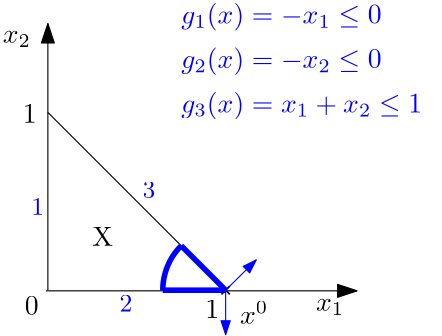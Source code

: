 <?xml version="1.0"?>
<!DOCTYPE ipe SYSTEM "ipe.dtd">
<ipe version="70212" creator="Ipe 7.2.13">
<info created="D:20200217115021" modified="D:20210223110946"/>
<ipestyle name="basic">
<symbol name="arrow/arc(spx)">
<path stroke="sym-stroke" fill="sym-stroke" pen="sym-pen">
0 0 m
-1 0.333 l
-1 -0.333 l
h
</path>
</symbol>
<symbol name="arrow/farc(spx)">
<path stroke="sym-stroke" fill="white" pen="sym-pen">
0 0 m
-1 0.333 l
-1 -0.333 l
h
</path>
</symbol>
<symbol name="arrow/ptarc(spx)">
<path stroke="sym-stroke" fill="sym-stroke" pen="sym-pen">
0 0 m
-1 0.333 l
-0.8 0 l
-1 -0.333 l
h
</path>
</symbol>
<symbol name="arrow/fptarc(spx)">
<path stroke="sym-stroke" fill="white" pen="sym-pen">
0 0 m
-1 0.333 l
-0.8 0 l
-1 -0.333 l
h
</path>
</symbol>
<symbol name="mark/circle(sx)" transformations="translations">
<path fill="sym-stroke">
0.6 0 0 0.6 0 0 e
0.4 0 0 0.4 0 0 e
</path>
</symbol>
<symbol name="mark/disk(sx)" transformations="translations">
<path fill="sym-stroke">
0.6 0 0 0.6 0 0 e
</path>
</symbol>
<symbol name="mark/fdisk(sfx)" transformations="translations">
<group>
<path fill="sym-fill">
0.5 0 0 0.5 0 0 e
</path>
<path fill="sym-stroke" fillrule="eofill">
0.6 0 0 0.6 0 0 e
0.4 0 0 0.4 0 0 e
</path>
</group>
</symbol>
<symbol name="mark/box(sx)" transformations="translations">
<path fill="sym-stroke" fillrule="eofill">
-0.6 -0.6 m
0.6 -0.6 l
0.6 0.6 l
-0.6 0.6 l
h
-0.4 -0.4 m
0.4 -0.4 l
0.4 0.4 l
-0.4 0.4 l
h
</path>
</symbol>
<symbol name="mark/square(sx)" transformations="translations">
<path fill="sym-stroke">
-0.6 -0.6 m
0.6 -0.6 l
0.6 0.6 l
-0.6 0.6 l
h
</path>
</symbol>
<symbol name="mark/fsquare(sfx)" transformations="translations">
<group>
<path fill="sym-fill">
-0.5 -0.5 m
0.5 -0.5 l
0.5 0.5 l
-0.5 0.5 l
h
</path>
<path fill="sym-stroke" fillrule="eofill">
-0.6 -0.6 m
0.6 -0.6 l
0.6 0.6 l
-0.6 0.6 l
h
-0.4 -0.4 m
0.4 -0.4 l
0.4 0.4 l
-0.4 0.4 l
h
</path>
</group>
</symbol>
<symbol name="mark/cross(sx)" transformations="translations">
<group>
<path fill="sym-stroke">
-0.43 -0.57 m
0.57 0.43 l
0.43 0.57 l
-0.57 -0.43 l
h
</path>
<path fill="sym-stroke">
-0.43 0.57 m
0.57 -0.43 l
0.43 -0.57 l
-0.57 0.43 l
h
</path>
</group>
</symbol>
<symbol name="arrow/fnormal(spx)">
<path stroke="sym-stroke" fill="white" pen="sym-pen">
0 0 m
-1 0.333 l
-1 -0.333 l
h
</path>
</symbol>
<symbol name="arrow/pointed(spx)">
<path stroke="sym-stroke" fill="sym-stroke" pen="sym-pen">
0 0 m
-1 0.333 l
-0.8 0 l
-1 -0.333 l
h
</path>
</symbol>
<symbol name="arrow/fpointed(spx)">
<path stroke="sym-stroke" fill="white" pen="sym-pen">
0 0 m
-1 0.333 l
-0.8 0 l
-1 -0.333 l
h
</path>
</symbol>
<symbol name="arrow/linear(spx)">
<path stroke="sym-stroke" pen="sym-pen">
-1 0.333 m
0 0 l
-1 -0.333 l
</path>
</symbol>
<symbol name="arrow/fdouble(spx)">
<path stroke="sym-stroke" fill="white" pen="sym-pen">
0 0 m
-1 0.333 l
-1 -0.333 l
h
-1 0 m
-2 0.333 l
-2 -0.333 l
h
</path>
</symbol>
<symbol name="arrow/double(spx)">
<path stroke="sym-stroke" fill="sym-stroke" pen="sym-pen">
0 0 m
-1 0.333 l
-1 -0.333 l
h
-1 0 m
-2 0.333 l
-2 -0.333 l
h
</path>
</symbol>
<pen name="heavier" value="0.8"/>
<pen name="fat" value="1.2"/>
<pen name="ultrafat" value="2"/>
<symbolsize name="large" value="5"/>
<symbolsize name="small" value="2"/>
<symbolsize name="tiny" value="1.1"/>
<arrowsize name="large" value="10"/>
<arrowsize name="small" value="5"/>
<arrowsize name="tiny" value="3"/>
<color name="red" value="1 0 0"/>
<color name="green" value="0 1 0"/>
<color name="blue" value="0 0 1"/>
<color name="yellow" value="1 1 0"/>
<color name="orange" value="1 0.647 0"/>
<color name="gold" value="1 0.843 0"/>
<color name="purple" value="0.627 0.125 0.941"/>
<color name="gray" value="0.745"/>
<color name="brown" value="0.647 0.165 0.165"/>
<color name="navy" value="0 0 0.502"/>
<color name="pink" value="1 0.753 0.796"/>
<color name="seagreen" value="0.18 0.545 0.341"/>
<color name="turquoise" value="0.251 0.878 0.816"/>
<color name="violet" value="0.933 0.51 0.933"/>
<color name="darkblue" value="0 0 0.545"/>
<color name="darkcyan" value="0 0.545 0.545"/>
<color name="darkgray" value="0.663"/>
<color name="darkgreen" value="0 0.392 0"/>
<color name="darkmagenta" value="0.545 0 0.545"/>
<color name="darkorange" value="1 0.549 0"/>
<color name="darkred" value="0.545 0 0"/>
<color name="lightblue" value="0.678 0.847 0.902"/>
<color name="lightcyan" value="0.878 1 1"/>
<color name="lightgray" value="0.827"/>
<color name="lightgreen" value="0.565 0.933 0.565"/>
<color name="lightyellow" value="1 1 0.878"/>
<dashstyle name="dashed" value="[4] 0"/>
<dashstyle name="dotted" value="[1 3] 0"/>
<dashstyle name="dash dotted" value="[4 2 1 2] 0"/>
<dashstyle name="dash dot dotted" value="[4 2 1 2 1 2] 0"/>
<textsize name="large" value="\large"/>
<textsize name="small" value="\small"/>
<textsize name="tiny" value="\tiny"/>
<textsize name="Large" value="\Large"/>
<textsize name="LARGE" value="\LARGE"/>
<textsize name="huge" value="\huge"/>
<textsize name="Huge" value="\Huge"/>
<textsize name="footnote" value="\footnotesize"/>
<textstyle name="center" begin="\begin{center}" end="\end{center}"/>
<textstyle name="itemize" begin="\begin{itemize}" end="\end{itemize}"/>
<textstyle name="item" begin="\begin{itemize}\item{}" end="\end{itemize}"/>
<gridsize name="4 pts" value="4"/>
<gridsize name="8 pts (~3 mm)" value="8"/>
<gridsize name="16 pts (~6 mm)" value="16"/>
<gridsize name="32 pts (~12 mm)" value="32"/>
<gridsize name="10 pts (~3.5 mm)" value="10"/>
<gridsize name="20 pts (~7 mm)" value="20"/>
<gridsize name="14 pts (~5 mm)" value="14"/>
<gridsize name="28 pts (~10 mm)" value="28"/>
<gridsize name="56 pts (~20 mm)" value="56"/>
<anglesize name="90 deg" value="90"/>
<anglesize name="60 deg" value="60"/>
<anglesize name="45 deg" value="45"/>
<anglesize name="30 deg" value="30"/>
<anglesize name="22.5 deg" value="22.5"/>
<opacity name="10%" value="0.1"/>
<opacity name="30%" value="0.3"/>
<opacity name="50%" value="0.5"/>
<opacity name="75%" value="0.75"/>
<tiling name="falling" angle="-60" step="4" width="1"/>
<tiling name="rising" angle="30" step="4" width="1"/>
</ipestyle>
<page>
<layer name="alpha"/>
<layer name="beta"/>
<layer name="gamma"/>
<layer name="delta"/>
<layer name="epsilon"/>
<layer name="zeta"/>
<view layers="alpha beta gamma" active="alpha"/>
<view layers="alpha delta epsilon" active="delta"/>
<view layers="alpha beta gamma zeta" active="zeta"/>
<path layer="alpha" matrix="1 0 0 1 -0.695995 -0.231998" stroke="black" arrow="normal/normal">
128 640 m
240 640 l
</path>
<path stroke="black" arrow="normal/normal">
128 640 m
128 736 l
</path>
<path layer="beta" stroke="black">
128 704 m
192 640 l
</path>
<text layer="alpha" transformations="translations" pos="144 656" stroke="black" type="label" width="7.472" height="6.808" depth="0" valign="baseline">X</text>
<text matrix="1 0 0 1 -24.3441 -24.8159" transformations="translations" pos="144 656" stroke="black" type="label" width="4.981" height="6.42" depth="0" valign="baseline">0</text>
<text matrix="1 0 0 1 6.95995 -3.71197" transformations="translations" pos="112 704" stroke="black" type="label" width="4.981" height="6.42" depth="0" valign="baseline">1</text>
<text matrix="1 0 0 1 72.6158 -74.0077" transformations="translations" pos="112 704" stroke="black" type="label" width="4.981" height="6.42" depth="0" valign="baseline">1</text>
<text matrix="1 0 0 1 80.5195 -23.4236" transformations="translations" pos="144 656" stroke="black" type="label" width="10.163" height="4.294" depth="1.49" valign="baseline" style="math">x_1</text>
<text matrix="1 0 0 1 -32.2321 73.088" transformations="translations" pos="144 656" stroke="black" type="label" width="10.163" height="4.294" depth="1.49" valign="baseline" style="math">x_2</text>
<use name="mark/cross(sx)" pos="192 640" size="normal" stroke="black"/>
<text matrix="1 0 0 1 53.1516 -28.0399" transformations="translations" pos="144 656" stroke="black" type="label" width="10.163" height="8.11" depth="0" valign="baseline" style="math">x^0</text>
<path layer="gamma" matrix="0.689048 0 0 0.682448 59.7028 203.234" stroke="blue" arrow="normal/small">
192 640 m
208 656 l
</path>
<path stroke="blue" arrow="normal/small">
192 640 m
192 624 l
</path>
<path stroke="blue" pen="ultrafat">
192 640 m
176 656 l
</path>
<path stroke="blue" pen="ultrafat">
176 656 m
22.6274 0 0 22.6274 192 640 169.373 640 a
</path>
<path stroke="blue" pen="ultrafat">
192 640 m
169.373 640 l
</path>
<path layer="delta" stroke="black">
128 704 m
144 656
192 640 c
</path>
<path layer="epsilon" stroke="blue" arrow="normal/small">
192 640 m
192 656 l
</path>
<path stroke="blue" arrow="normal/small">
192 640 m
192 624 l
</path>
<path stroke="blue" pen="ultrafat">
176 640 m
208 640 l
</path>
<text layer="alpha" transformations="translations" pos="176 736" stroke="blue" type="label" width="72.124" height="7.473" depth="2.49" valign="baseline" style="math">g_1(x) = - x_1 \leq 0</text>
<text matrix="1 0 0 1 0 -16" transformations="translations" pos="176 736" stroke="blue" type="label" width="72.124" height="7.473" depth="2.49" valign="baseline" style="math">g_2(x) = - x_2 \leq 0</text>
<text layer="delta" matrix="1 0 0 1 0 -32" transformations="translations" pos="176 736" stroke="blue" type="label" width="83.235" height="8.11" depth="2.49" valign="baseline" style="math">g_3(x) = - (1-x_1)^3</text>
<text layer="beta" matrix="1 0 0 1 0 -32" transformations="translations" pos="176 736" stroke="blue" type="label" width="86.715" height="7.473" depth="2.49" valign="baseline" style="math">g_3(x) =  x_1 + x_2 \leq 1</text>
<text layer="alpha" matrix="1 0 0 1 -38.0241 -4.87197" transformations="translations" pos="160 672" stroke="blue" type="label" width="4.608" height="5.778" depth="0" valign="baseline" size="small">1</text>
<text matrix="1 0 0 1 -6.24 -39.6717" transformations="translations" pos="160 672" stroke="blue" type="label" width="4.608" height="5.778" depth="0" valign="baseline" size="small">2</text>
<text layer="delta" matrix="1 0 0 1 -5.10391 -9.04792" transformations="translations" pos="160 672" stroke="blue" type="label" width="4.608" height="5.778" depth="0" valign="baseline" size="small">3</text>
<text layer="beta" matrix="1 0 0 1 2.08804 1.15999" transformations="translations" pos="160 672" stroke="blue" type="label" width="4.608" height="5.778" depth="0" valign="baseline" size="small">3</text>
<text layer="delta" matrix="1 0 0 1 4.40797 3.01598" transformations="translations" pos="208 688" stroke="blue" type="label" width="33.437" height="5.852" depth="1.36" valign="baseline" size="small" style="math"> + x_2 \leq 0</text>
<path layer="zeta" stroke="red" arrow="normal/small">
192 640 m
224 656 l
</path>
<text matrix="1 0 0 1 36.8872 -15.3116" transformations="translations" pos="192 672" stroke="red" type="label" width="39.913" height="8.11" depth="2.49" valign="baseline" style="math">-{\nabla f}(x^0)</text>
</page>
</ipe>
